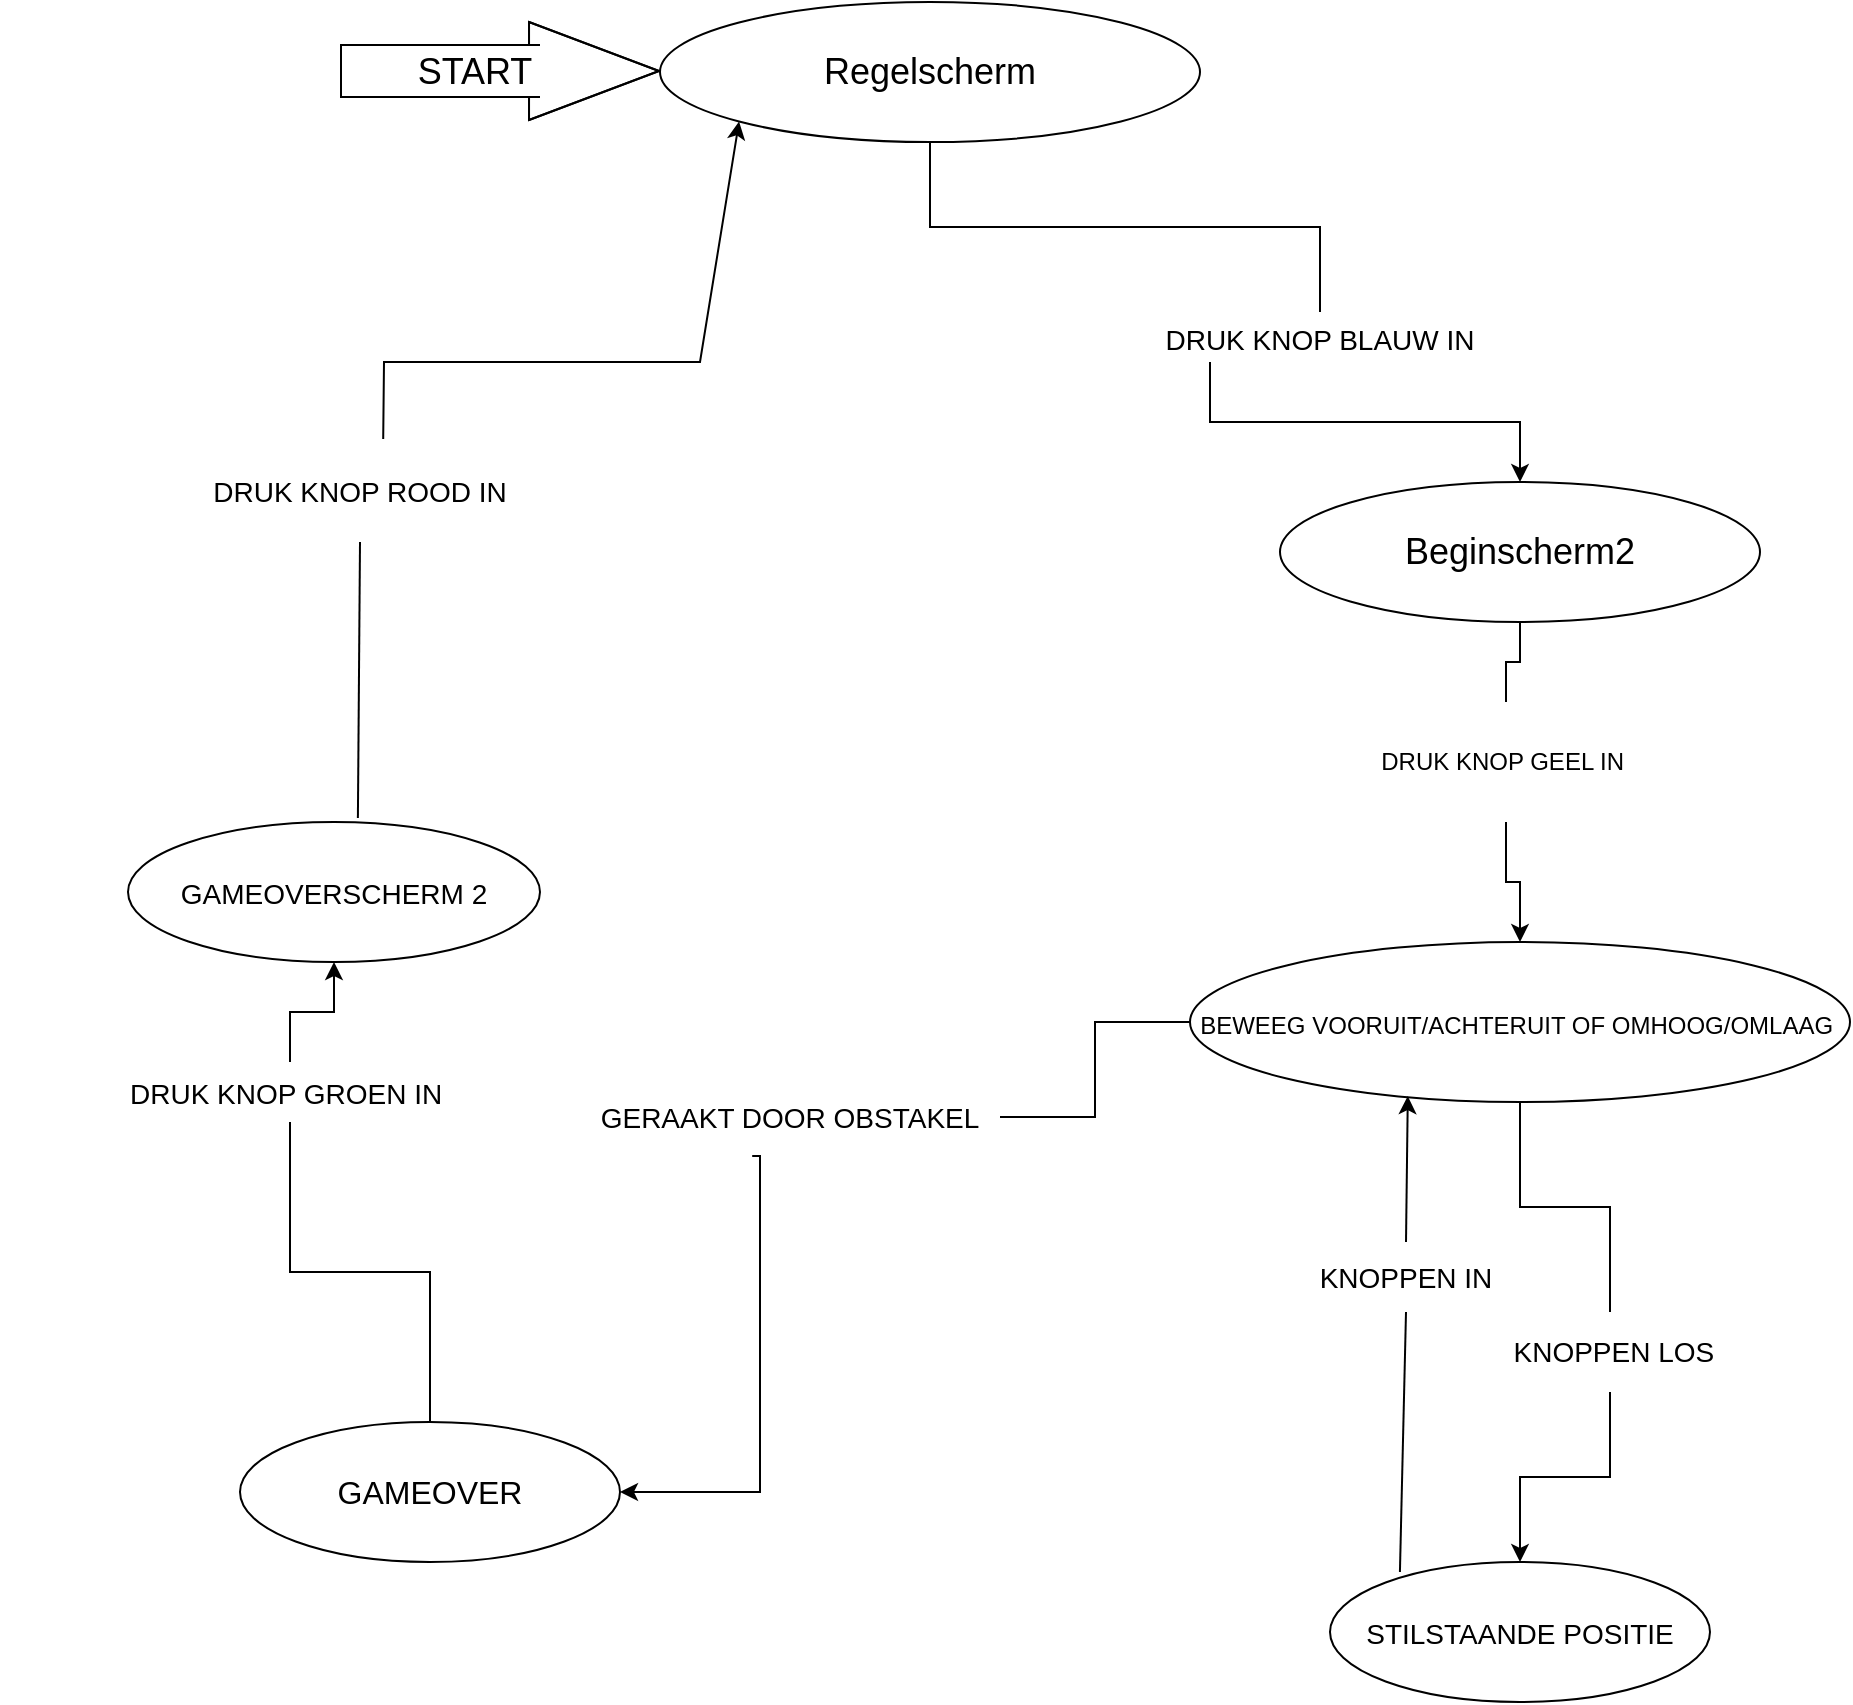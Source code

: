 <mxfile version="18.0.5" type="device"><diagram id="C5RBs43oDa-KdzZeNtuy" name="Page-1"><mxGraphModel dx="1657" dy="1896" grid="1" gridSize="10" guides="1" tooltips="1" connect="1" arrows="1" fold="1" page="1" pageScale="1" pageWidth="827" pageHeight="1169" math="0" shadow="0"><root><mxCell id="WIyWlLk6GJQsqaUBKTNV-0"/><mxCell id="WIyWlLk6GJQsqaUBKTNV-1" parent="WIyWlLk6GJQsqaUBKTNV-0"/><mxCell id="27vfGPObXxE9ztTcmaHw-0" value="" style="shape=flexArrow;endArrow=classic;html=1;rounded=0;endWidth=22;endSize=21.33;width=26;" edge="1" parent="WIyWlLk6GJQsqaUBKTNV-1"><mxGeometry width="50" height="50" relative="1" as="geometry"><mxPoint x="130" y="-75.5" as="sourcePoint"/><mxPoint x="290" y="-75.5" as="targetPoint"/><Array as="points"><mxPoint x="220" y="-75.5"/><mxPoint x="230" y="-75.5"/></Array></mxGeometry></mxCell><mxCell id="27vfGPObXxE9ztTcmaHw-1" value="START" style="edgeLabel;html=1;align=center;verticalAlign=middle;resizable=0;points=[];fontSize=18;" vertex="1" connectable="0" parent="27vfGPObXxE9ztTcmaHw-0"><mxGeometry x="-0.163" y="-14" relative="1" as="geometry"><mxPoint y="-14" as="offset"/></mxGeometry></mxCell><mxCell id="27vfGPObXxE9ztTcmaHw-6" value="" style="edgeStyle=orthogonalEdgeStyle;rounded=0;orthogonalLoop=1;jettySize=auto;html=1;fontSize=18;startArrow=none;exitX=0.25;exitY=1;exitDx=0;exitDy=0;" edge="1" parent="WIyWlLk6GJQsqaUBKTNV-1" source="27vfGPObXxE9ztTcmaHw-8" target="27vfGPObXxE9ztTcmaHw-5"><mxGeometry relative="1" as="geometry"/></mxCell><mxCell id="27vfGPObXxE9ztTcmaHw-2" value="Regelscherm" style="ellipse;whiteSpace=wrap;html=1;fontSize=18;" vertex="1" parent="WIyWlLk6GJQsqaUBKTNV-1"><mxGeometry x="290" y="-110" width="270" height="70" as="geometry"/></mxCell><mxCell id="27vfGPObXxE9ztTcmaHw-10" value="" style="edgeStyle=orthogonalEdgeStyle;rounded=0;orthogonalLoop=1;jettySize=auto;html=1;fontSize=18;startArrow=none;" edge="1" parent="WIyWlLk6GJQsqaUBKTNV-1" source="27vfGPObXxE9ztTcmaHw-11" target="27vfGPObXxE9ztTcmaHw-9"><mxGeometry relative="1" as="geometry"/></mxCell><mxCell id="27vfGPObXxE9ztTcmaHw-5" value="Beginscherm2" style="ellipse;whiteSpace=wrap;html=1;fontSize=18;" vertex="1" parent="WIyWlLk6GJQsqaUBKTNV-1"><mxGeometry x="600" y="130" width="240" height="70" as="geometry"/></mxCell><mxCell id="27vfGPObXxE9ztTcmaHw-16" value="" style="edgeStyle=orthogonalEdgeStyle;rounded=0;orthogonalLoop=1;jettySize=auto;html=1;fontSize=12;startArrow=none;" edge="1" parent="WIyWlLk6GJQsqaUBKTNV-1" source="27vfGPObXxE9ztTcmaHw-18" target="27vfGPObXxE9ztTcmaHw-15"><mxGeometry relative="1" as="geometry"/></mxCell><mxCell id="27vfGPObXxE9ztTcmaHw-29" value="" style="edgeStyle=orthogonalEdgeStyle;rounded=0;orthogonalLoop=1;jettySize=auto;html=1;fontSize=14;startArrow=none;exitX=0.41;exitY=1.057;exitDx=0;exitDy=0;exitPerimeter=0;" edge="1" parent="WIyWlLk6GJQsqaUBKTNV-1" source="27vfGPObXxE9ztTcmaHw-30" target="27vfGPObXxE9ztTcmaHw-28"><mxGeometry relative="1" as="geometry"><Array as="points"><mxPoint x="340" y="467"/><mxPoint x="340" y="635"/></Array></mxGeometry></mxCell><mxCell id="27vfGPObXxE9ztTcmaHw-9" value="&lt;font style=&quot;font-size: 12px;&quot;&gt;BEWEEG VOORUIT/ACHTERUIT OF OMHOOG/OMLAAG&amp;nbsp;&lt;/font&gt;" style="ellipse;whiteSpace=wrap;html=1;fontSize=18;" vertex="1" parent="WIyWlLk6GJQsqaUBKTNV-1"><mxGeometry x="555" y="360" width="330" height="80" as="geometry"/></mxCell><mxCell id="27vfGPObXxE9ztTcmaHw-11" value="DRUK KNOP GEEL IN&amp;nbsp;" style="text;html=1;strokeColor=none;fillColor=none;align=center;verticalAlign=middle;whiteSpace=wrap;rounded=0;fontSize=12;" vertex="1" parent="WIyWlLk6GJQsqaUBKTNV-1"><mxGeometry x="610" y="240" width="206" height="60" as="geometry"/></mxCell><mxCell id="27vfGPObXxE9ztTcmaHw-12" value="" style="edgeStyle=orthogonalEdgeStyle;rounded=0;orthogonalLoop=1;jettySize=auto;html=1;fontSize=18;endArrow=none;" edge="1" parent="WIyWlLk6GJQsqaUBKTNV-1" source="27vfGPObXxE9ztTcmaHw-5" target="27vfGPObXxE9ztTcmaHw-11"><mxGeometry relative="1" as="geometry"><mxPoint x="720" y="200" as="sourcePoint"/><mxPoint x="720" y="360" as="targetPoint"/></mxGeometry></mxCell><mxCell id="27vfGPObXxE9ztTcmaHw-8" value="&lt;font style=&quot;font-size: 14px;&quot;&gt;DRUK KNOP BLAUW IN&lt;/font&gt;" style="text;html=1;strokeColor=none;fillColor=none;align=center;verticalAlign=middle;whiteSpace=wrap;rounded=0;fontSize=18;" vertex="1" parent="WIyWlLk6GJQsqaUBKTNV-1"><mxGeometry x="510" y="45" width="220" height="25" as="geometry"/></mxCell><mxCell id="27vfGPObXxE9ztTcmaHw-13" value="" style="edgeStyle=orthogonalEdgeStyle;rounded=0;orthogonalLoop=1;jettySize=auto;html=1;fontSize=18;endArrow=none;" edge="1" parent="WIyWlLk6GJQsqaUBKTNV-1" source="27vfGPObXxE9ztTcmaHw-2" target="27vfGPObXxE9ztTcmaHw-8"><mxGeometry relative="1" as="geometry"><mxPoint x="414" y="35" as="sourcePoint"/><mxPoint x="720" y="130" as="targetPoint"/></mxGeometry></mxCell><mxCell id="27vfGPObXxE9ztTcmaHw-15" value="&lt;font style=&quot;font-size: 14px;&quot;&gt;STILSTAANDE POSITIE&lt;/font&gt;" style="ellipse;whiteSpace=wrap;html=1;fontSize=18;" vertex="1" parent="WIyWlLk6GJQsqaUBKTNV-1"><mxGeometry x="625" y="670" width="190" height="70" as="geometry"/></mxCell><mxCell id="27vfGPObXxE9ztTcmaHw-18" value="&amp;nbsp;KNOPPEN LOS" style="text;html=1;strokeColor=none;fillColor=none;align=center;verticalAlign=middle;whiteSpace=wrap;rounded=0;fontSize=14;" vertex="1" parent="WIyWlLk6GJQsqaUBKTNV-1"><mxGeometry x="700" y="545" width="130" height="40" as="geometry"/></mxCell><mxCell id="27vfGPObXxE9ztTcmaHw-19" value="" style="edgeStyle=orthogonalEdgeStyle;rounded=0;orthogonalLoop=1;jettySize=auto;html=1;fontSize=12;endArrow=none;" edge="1" parent="WIyWlLk6GJQsqaUBKTNV-1" source="27vfGPObXxE9ztTcmaHw-9" target="27vfGPObXxE9ztTcmaHw-18"><mxGeometry relative="1" as="geometry"><mxPoint x="720" y="440" as="sourcePoint"/><mxPoint x="720" y="660" as="targetPoint"/></mxGeometry></mxCell><mxCell id="27vfGPObXxE9ztTcmaHw-25" value="" style="endArrow=classic;html=1;rounded=0;fontSize=14;exitX=0.5;exitY=0;exitDx=0;exitDy=0;entryX=0.33;entryY=0.963;entryDx=0;entryDy=0;entryPerimeter=0;startArrow=none;" edge="1" parent="WIyWlLk6GJQsqaUBKTNV-1" source="27vfGPObXxE9ztTcmaHw-26" target="27vfGPObXxE9ztTcmaHw-9"><mxGeometry width="50" height="50" relative="1" as="geometry"><mxPoint x="620" y="590" as="sourcePoint"/><mxPoint x="670" y="540" as="targetPoint"/></mxGeometry></mxCell><mxCell id="27vfGPObXxE9ztTcmaHw-26" value="KNOPPEN IN" style="text;html=1;strokeColor=none;fillColor=none;align=center;verticalAlign=middle;whiteSpace=wrap;rounded=0;fontSize=14;" vertex="1" parent="WIyWlLk6GJQsqaUBKTNV-1"><mxGeometry x="590" y="510" width="146" height="35" as="geometry"/></mxCell><mxCell id="27vfGPObXxE9ztTcmaHw-27" value="" style="endArrow=none;html=1;rounded=0;fontSize=14;exitX=0.184;exitY=0.071;exitDx=0;exitDy=0;exitPerimeter=0;entryX=0.5;entryY=1;entryDx=0;entryDy=0;" edge="1" parent="WIyWlLk6GJQsqaUBKTNV-1" source="27vfGPObXxE9ztTcmaHw-15" target="27vfGPObXxE9ztTcmaHw-26"><mxGeometry width="50" height="50" relative="1" as="geometry"><mxPoint x="659.96" y="674.97" as="sourcePoint"/><mxPoint x="663.9" y="437.04" as="targetPoint"/><Array as="points"/></mxGeometry></mxCell><mxCell id="27vfGPObXxE9ztTcmaHw-33" value="" style="edgeStyle=orthogonalEdgeStyle;rounded=0;orthogonalLoop=1;jettySize=auto;html=1;fontSize=14;startArrow=none;" edge="1" parent="WIyWlLk6GJQsqaUBKTNV-1" source="27vfGPObXxE9ztTcmaHw-35" target="27vfGPObXxE9ztTcmaHw-32"><mxGeometry relative="1" as="geometry"/></mxCell><mxCell id="27vfGPObXxE9ztTcmaHw-28" value="&lt;font style=&quot;font-size: 16px;&quot;&gt;GAMEOVER&lt;/font&gt;" style="ellipse;whiteSpace=wrap;html=1;fontSize=18;" vertex="1" parent="WIyWlLk6GJQsqaUBKTNV-1"><mxGeometry x="80" y="600" width="190" height="70" as="geometry"/></mxCell><mxCell id="27vfGPObXxE9ztTcmaHw-30" value="GERAAKT DOOR OBSTAKEL" style="text;html=1;strokeColor=none;fillColor=none;align=center;verticalAlign=middle;whiteSpace=wrap;rounded=0;fontSize=14;" vertex="1" parent="WIyWlLk6GJQsqaUBKTNV-1"><mxGeometry x="250" y="430" width="210" height="35" as="geometry"/></mxCell><mxCell id="27vfGPObXxE9ztTcmaHw-31" value="" style="edgeStyle=orthogonalEdgeStyle;rounded=0;orthogonalLoop=1;jettySize=auto;html=1;fontSize=14;endArrow=none;" edge="1" parent="WIyWlLk6GJQsqaUBKTNV-1" source="27vfGPObXxE9ztTcmaHw-9" target="27vfGPObXxE9ztTcmaHw-30"><mxGeometry relative="1" as="geometry"><mxPoint x="555" y="400" as="sourcePoint"/><mxPoint x="230" y="635" as="targetPoint"/><Array as="points"/></mxGeometry></mxCell><mxCell id="27vfGPObXxE9ztTcmaHw-32" value="&lt;font style=&quot;font-size: 14px;&quot;&gt;GAMEOVERSCHERM 2&lt;/font&gt;" style="ellipse;whiteSpace=wrap;html=1;fontSize=18;" vertex="1" parent="WIyWlLk6GJQsqaUBKTNV-1"><mxGeometry x="24" y="300" width="206" height="70" as="geometry"/></mxCell><mxCell id="27vfGPObXxE9ztTcmaHw-34" value="" style="endArrow=classic;html=1;rounded=0;fontSize=16;entryX=0;entryY=1;entryDx=0;entryDy=0;exitX=0.558;exitY=-0.029;exitDx=0;exitDy=0;exitPerimeter=0;startArrow=none;" edge="1" parent="WIyWlLk6GJQsqaUBKTNV-1" source="27vfGPObXxE9ztTcmaHw-37" target="27vfGPObXxE9ztTcmaHw-2"><mxGeometry width="50" height="50" relative="1" as="geometry"><mxPoint x="120" y="290" as="sourcePoint"/><mxPoint x="160" y="170" as="targetPoint"/><Array as="points"><mxPoint x="152" y="70"/><mxPoint x="310" y="70"/></Array></mxGeometry></mxCell><mxCell id="27vfGPObXxE9ztTcmaHw-35" value="&lt;font style=&quot;font-size: 14px;&quot;&gt;DRUK KNOP GROEN IN&amp;nbsp;&lt;/font&gt;" style="text;html=1;strokeColor=none;fillColor=none;align=center;verticalAlign=middle;whiteSpace=wrap;rounded=0;fontSize=16;" vertex="1" parent="WIyWlLk6GJQsqaUBKTNV-1"><mxGeometry x="-40" y="420" width="290" height="30" as="geometry"/></mxCell><mxCell id="27vfGPObXxE9ztTcmaHw-36" value="" style="edgeStyle=orthogonalEdgeStyle;rounded=0;orthogonalLoop=1;jettySize=auto;html=1;fontSize=14;endArrow=none;" edge="1" parent="WIyWlLk6GJQsqaUBKTNV-1" source="27vfGPObXxE9ztTcmaHw-28" target="27vfGPObXxE9ztTcmaHw-35"><mxGeometry relative="1" as="geometry"><mxPoint x="175" y="600" as="sourcePoint"/><mxPoint x="127" y="370" as="targetPoint"/></mxGeometry></mxCell><mxCell id="27vfGPObXxE9ztTcmaHw-37" value="DRUK KNOP ROOD IN" style="text;html=1;strokeColor=none;fillColor=none;align=center;verticalAlign=middle;whiteSpace=wrap;rounded=0;fontSize=14;" vertex="1" parent="WIyWlLk6GJQsqaUBKTNV-1"><mxGeometry x="40" y="110" width="200" height="50" as="geometry"/></mxCell><mxCell id="27vfGPObXxE9ztTcmaHw-38" value="" style="endArrow=none;html=1;rounded=0;fontSize=16;entryX=0.5;entryY=1;entryDx=0;entryDy=0;exitX=0.558;exitY=-0.029;exitDx=0;exitDy=0;exitPerimeter=0;" edge="1" parent="WIyWlLk6GJQsqaUBKTNV-1" source="27vfGPObXxE9ztTcmaHw-32" target="27vfGPObXxE9ztTcmaHw-37"><mxGeometry width="50" height="50" relative="1" as="geometry"><mxPoint x="138.948" y="297.97" as="sourcePoint"/><mxPoint x="329.541" y="-50.251" as="targetPoint"/><Array as="points"/></mxGeometry></mxCell></root></mxGraphModel></diagram></mxfile>